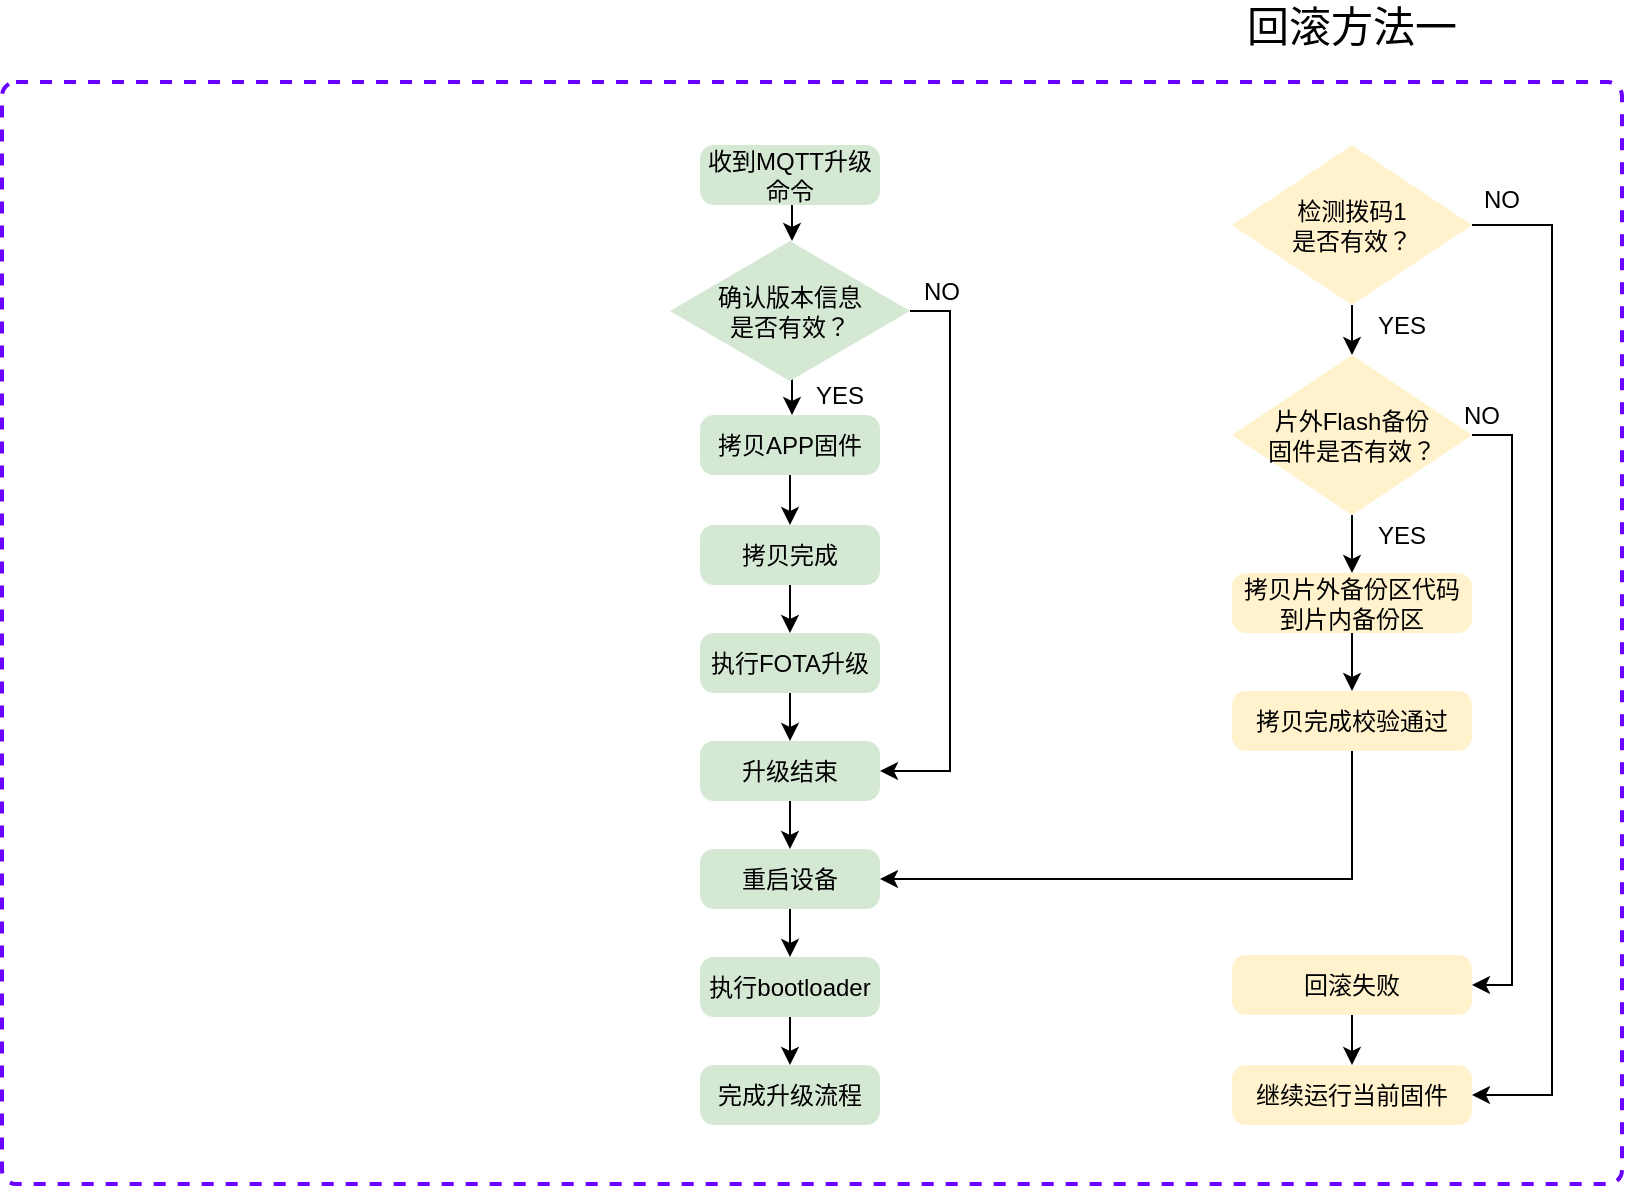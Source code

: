 <mxfile version="11.3.1" type="github" pages="1"><diagram id="hoP0Y5qrXKGFanmfK_o8" name="第 1 页"><mxGraphModel dx="1824" dy="1029" grid="1" gridSize="10" guides="1" tooltips="1" connect="1" arrows="1" fold="1" page="1" pageScale="1" pageWidth="1169" pageHeight="827" math="0" shadow="0"><root><mxCell id="0"/><mxCell id="1" parent="0"/><mxCell id="7FgaX-dax7C4xOpktvwq-28" value="" style="edgeStyle=orthogonalEdgeStyle;rounded=0;orthogonalLoop=1;jettySize=auto;html=1;entryX=0.5;entryY=0;entryDx=0;entryDy=0;" edge="1" parent="1"><mxGeometry relative="1" as="geometry"><mxPoint x="585" y="259.5" as="sourcePoint"/><mxPoint x="585" y="284.5" as="targetPoint"/></mxGeometry></mxCell><mxCell id="7FgaX-dax7C4xOpktvwq-29" value="" style="edgeStyle=orthogonalEdgeStyle;rounded=0;orthogonalLoop=1;jettySize=auto;html=1;entryX=0.5;entryY=0;entryDx=0;entryDy=0;" edge="1" parent="1"><mxGeometry relative="1" as="geometry"><mxPoint x="585" y="172.5" as="sourcePoint"/><mxPoint x="585" y="197.5" as="targetPoint"/></mxGeometry></mxCell><mxCell id="7FgaX-dax7C4xOpktvwq-64" style="edgeStyle=orthogonalEdgeStyle;rounded=0;orthogonalLoop=1;jettySize=auto;html=1;entryX=1;entryY=0.5;entryDx=0;entryDy=0;exitX=1;exitY=0.5;exitDx=0;exitDy=0;" edge="1" parent="1" source="7FgaX-dax7C4xOpktvwq-33" target="7FgaX-dax7C4xOpktvwq-61"><mxGeometry relative="1" as="geometry"><Array as="points"><mxPoint x="965" y="189.5"/><mxPoint x="965" y="624.5"/></Array></mxGeometry></mxCell><mxCell id="7FgaX-dax7C4xOpktvwq-13" value="" style="rounded=1;whiteSpace=wrap;html=1;absoluteArcSize=1;arcSize=14;strokeWidth=2;fontSize=9;dashed=1;fillColor=none;strokeColor=#6a00ff;fontColor=#ffffff;" vertex="1" parent="1"><mxGeometry x="190" y="118" width="810" height="551" as="geometry"/></mxCell><mxCell id="7FgaX-dax7C4xOpktvwq-14" value="&lt;font style=&quot;font-size: 21px&quot;&gt;回滚方法一&lt;/font&gt;" style="text;html=1;strokeColor=none;fillColor=none;align=center;verticalAlign=middle;whiteSpace=wrap;rounded=0;dashed=1;fontSize=9;" vertex="1" parent="1"><mxGeometry x="785" y="79.5" width="160" height="20" as="geometry"/></mxCell><mxCell id="7FgaX-dax7C4xOpktvwq-18" value="收到MQTT升级命令" style="rounded=1;whiteSpace=wrap;html=1;absoluteArcSize=1;arcSize=14;strokeWidth=2;fillColor=#d5e8d4;strokeColor=none;" vertex="1" parent="1"><mxGeometry x="539" y="149.5" width="90" height="30" as="geometry"/></mxCell><mxCell id="7FgaX-dax7C4xOpktvwq-27" value="" style="edgeStyle=orthogonalEdgeStyle;rounded=0;orthogonalLoop=1;jettySize=auto;html=1;entryX=0.5;entryY=0;entryDx=0;entryDy=0;" edge="1" parent="1" source="7FgaX-dax7C4xOpktvwq-19" target="7FgaX-dax7C4xOpktvwq-22"><mxGeometry relative="1" as="geometry"/></mxCell><mxCell id="7FgaX-dax7C4xOpktvwq-19" value="拷贝APP固件" style="rounded=1;whiteSpace=wrap;html=1;absoluteArcSize=1;arcSize=14;strokeWidth=2;fillColor=#d5e8d4;strokeColor=none;" vertex="1" parent="1"><mxGeometry x="539" y="284.5" width="90" height="30" as="geometry"/></mxCell><mxCell id="7FgaX-dax7C4xOpktvwq-39" style="edgeStyle=orthogonalEdgeStyle;rounded=0;orthogonalLoop=1;jettySize=auto;html=1;exitX=1;exitY=0.5;exitDx=0;exitDy=0;entryX=1;entryY=0.5;entryDx=0;entryDy=0;" edge="1" parent="1" source="7FgaX-dax7C4xOpktvwq-20" target="7FgaX-dax7C4xOpktvwq-24"><mxGeometry relative="1" as="geometry"/></mxCell><mxCell id="7FgaX-dax7C4xOpktvwq-20" value="确认版本信息&lt;br&gt;是否有效？" style="rhombus;whiteSpace=wrap;html=1;fillColor=#d5e8d4;strokeColor=none;" vertex="1" parent="1"><mxGeometry x="524" y="197.5" width="120" height="70" as="geometry"/></mxCell><mxCell id="7FgaX-dax7C4xOpktvwq-30" value="" style="edgeStyle=orthogonalEdgeStyle;rounded=0;orthogonalLoop=1;jettySize=auto;html=1;" edge="1" parent="1" source="7FgaX-dax7C4xOpktvwq-22" target="7FgaX-dax7C4xOpktvwq-23"><mxGeometry relative="1" as="geometry"/></mxCell><mxCell id="7FgaX-dax7C4xOpktvwq-22" value="拷贝完成" style="rounded=1;whiteSpace=wrap;html=1;absoluteArcSize=1;arcSize=14;strokeWidth=2;fillColor=#d5e8d4;strokeColor=none;" vertex="1" parent="1"><mxGeometry x="539" y="339.5" width="90" height="30" as="geometry"/></mxCell><mxCell id="7FgaX-dax7C4xOpktvwq-35" value="" style="edgeStyle=orthogonalEdgeStyle;rounded=0;orthogonalLoop=1;jettySize=auto;html=1;entryX=0.5;entryY=0;entryDx=0;entryDy=0;" edge="1" parent="1" source="7FgaX-dax7C4xOpktvwq-23" target="7FgaX-dax7C4xOpktvwq-24"><mxGeometry relative="1" as="geometry"><mxPoint x="584" y="503.5" as="targetPoint"/></mxGeometry></mxCell><mxCell id="7FgaX-dax7C4xOpktvwq-23" value="执行FOTA升级" style="rounded=1;whiteSpace=wrap;html=1;absoluteArcSize=1;arcSize=14;strokeWidth=2;fillColor=#d5e8d4;strokeColor=none;" vertex="1" parent="1"><mxGeometry x="539" y="393.5" width="90" height="30" as="geometry"/></mxCell><mxCell id="7FgaX-dax7C4xOpktvwq-49" value="" style="edgeStyle=orthogonalEdgeStyle;rounded=0;orthogonalLoop=1;jettySize=auto;html=1;entryX=0.5;entryY=0;entryDx=0;entryDy=0;" edge="1" parent="1" source="7FgaX-dax7C4xOpktvwq-24" target="7FgaX-dax7C4xOpktvwq-46"><mxGeometry relative="1" as="geometry"/></mxCell><mxCell id="7FgaX-dax7C4xOpktvwq-24" value="升级结束" style="rounded=1;whiteSpace=wrap;html=1;absoluteArcSize=1;arcSize=14;strokeWidth=2;fillColor=#d5e8d4;strokeColor=none;" vertex="1" parent="1"><mxGeometry x="539" y="447.5" width="90" height="30" as="geometry"/></mxCell><mxCell id="7FgaX-dax7C4xOpktvwq-43" value="" style="edgeStyle=orthogonalEdgeStyle;rounded=0;orthogonalLoop=1;jettySize=auto;html=1;" edge="1" parent="1" source="7FgaX-dax7C4xOpktvwq-33" target="7FgaX-dax7C4xOpktvwq-41"><mxGeometry relative="1" as="geometry"/></mxCell><mxCell id="7FgaX-dax7C4xOpktvwq-33" value="检测拨码1&lt;br&gt;是否有效？" style="rhombus;whiteSpace=wrap;html=1;fillColor=#fff2cc;strokeColor=none;" vertex="1" parent="1"><mxGeometry x="805" y="149.5" width="120" height="80" as="geometry"/></mxCell><object label="" id="7FgaX-dax7C4xOpktvwq-45"><mxCell style="edgeStyle=orthogonalEdgeStyle;rounded=0;orthogonalLoop=1;jettySize=auto;html=1;" edge="1" parent="1" source="7FgaX-dax7C4xOpktvwq-41" target="7FgaX-dax7C4xOpktvwq-42"><mxGeometry relative="1" as="geometry"><mxPoint x="865" y="414.5" as="targetPoint"/></mxGeometry></mxCell></object><mxCell id="7FgaX-dax7C4xOpktvwq-62" style="edgeStyle=orthogonalEdgeStyle;rounded=0;orthogonalLoop=1;jettySize=auto;html=1;entryX=1;entryY=0.5;entryDx=0;entryDy=0;exitX=1;exitY=0.5;exitDx=0;exitDy=0;" edge="1" parent="1" source="7FgaX-dax7C4xOpktvwq-41" target="7FgaX-dax7C4xOpktvwq-60"><mxGeometry relative="1" as="geometry"/></mxCell><mxCell id="7FgaX-dax7C4xOpktvwq-41" value="片外Flash备份&lt;br&gt;固件是否有效？" style="rhombus;whiteSpace=wrap;html=1;fillColor=#fff2cc;strokeColor=none;" vertex="1" parent="1"><mxGeometry x="805" y="254.5" width="120" height="80" as="geometry"/></mxCell><mxCell id="7FgaX-dax7C4xOpktvwq-56" value="" style="edgeStyle=orthogonalEdgeStyle;rounded=0;orthogonalLoop=1;jettySize=auto;html=1;entryX=0.5;entryY=0;entryDx=0;entryDy=0;" edge="1" parent="1" source="7FgaX-dax7C4xOpktvwq-42" target="7FgaX-dax7C4xOpktvwq-54"><mxGeometry relative="1" as="geometry"><mxPoint x="865.0" y="473.5" as="targetPoint"/></mxGeometry></mxCell><mxCell id="7FgaX-dax7C4xOpktvwq-42" value="拷贝片外备份区代码到片内备份区" style="rounded=1;whiteSpace=wrap;html=1;absoluteArcSize=1;arcSize=14;strokeWidth=2;fillColor=#fff2cc;strokeColor=none;" vertex="1" parent="1"><mxGeometry x="805.0" y="363.5" width="120" height="30" as="geometry"/></mxCell><mxCell id="7FgaX-dax7C4xOpktvwq-50" value="" style="edgeStyle=orthogonalEdgeStyle;rounded=0;orthogonalLoop=1;jettySize=auto;html=1;entryX=0.5;entryY=0;entryDx=0;entryDy=0;" edge="1" parent="1" source="7FgaX-dax7C4xOpktvwq-46" target="7FgaX-dax7C4xOpktvwq-47"><mxGeometry relative="1" as="geometry"/></mxCell><mxCell id="7FgaX-dax7C4xOpktvwq-46" value="重启设备" style="rounded=1;whiteSpace=wrap;html=1;absoluteArcSize=1;arcSize=14;strokeWidth=2;fillColor=#d5e8d4;strokeColor=none;" vertex="1" parent="1"><mxGeometry x="539" y="501.5" width="90" height="30" as="geometry"/></mxCell><mxCell id="7FgaX-dax7C4xOpktvwq-53" value="" style="edgeStyle=orthogonalEdgeStyle;rounded=0;orthogonalLoop=1;jettySize=auto;html=1;entryX=0.5;entryY=0;entryDx=0;entryDy=0;" edge="1" parent="1" source="7FgaX-dax7C4xOpktvwq-47" target="7FgaX-dax7C4xOpktvwq-48"><mxGeometry relative="1" as="geometry"><mxPoint x="584" y="665.5" as="targetPoint"/></mxGeometry></mxCell><mxCell id="7FgaX-dax7C4xOpktvwq-47" value="执行bootloader" style="rounded=1;whiteSpace=wrap;html=1;absoluteArcSize=1;arcSize=14;strokeWidth=2;fillColor=#d5e8d4;strokeColor=none;" vertex="1" parent="1"><mxGeometry x="539" y="555.5" width="90" height="30" as="geometry"/></mxCell><mxCell id="7FgaX-dax7C4xOpktvwq-48" value="完成升级流程" style="rounded=1;whiteSpace=wrap;html=1;absoluteArcSize=1;arcSize=14;strokeWidth=2;fillColor=#d5e8d4;strokeColor=none;" vertex="1" parent="1"><mxGeometry x="539" y="609.5" width="90" height="30" as="geometry"/></mxCell><mxCell id="7FgaX-dax7C4xOpktvwq-57" style="edgeStyle=orthogonalEdgeStyle;rounded=0;orthogonalLoop=1;jettySize=auto;html=1;exitX=0.5;exitY=1;exitDx=0;exitDy=0;entryX=1;entryY=0.5;entryDx=0;entryDy=0;" edge="1" parent="1" source="7FgaX-dax7C4xOpktvwq-54" target="7FgaX-dax7C4xOpktvwq-46"><mxGeometry relative="1" as="geometry"/></mxCell><mxCell id="7FgaX-dax7C4xOpktvwq-54" value="拷贝完成校验通过" style="rounded=1;whiteSpace=wrap;html=1;absoluteArcSize=1;arcSize=14;strokeWidth=2;fillColor=#fff2cc;strokeColor=none;" vertex="1" parent="1"><mxGeometry x="805.0" y="422.5" width="120" height="30" as="geometry"/></mxCell><mxCell id="7FgaX-dax7C4xOpktvwq-66" value="" style="edgeStyle=orthogonalEdgeStyle;rounded=0;orthogonalLoop=1;jettySize=auto;html=1;entryX=0.5;entryY=0;entryDx=0;entryDy=0;" edge="1" parent="1" source="7FgaX-dax7C4xOpktvwq-60" target="7FgaX-dax7C4xOpktvwq-61"><mxGeometry relative="1" as="geometry"><mxPoint x="865.0" y="664.5" as="targetPoint"/></mxGeometry></mxCell><mxCell id="7FgaX-dax7C4xOpktvwq-60" value="回滚失败" style="rounded=1;whiteSpace=wrap;html=1;absoluteArcSize=1;arcSize=14;strokeWidth=2;fillColor=#fff2cc;strokeColor=none;" vertex="1" parent="1"><mxGeometry x="805.0" y="554.5" width="120" height="30" as="geometry"/></mxCell><mxCell id="7FgaX-dax7C4xOpktvwq-61" value="继续运行当前固件" style="rounded=1;whiteSpace=wrap;html=1;absoluteArcSize=1;arcSize=14;strokeWidth=2;fillColor=#fff2cc;strokeColor=none;" vertex="1" parent="1"><mxGeometry x="805.0" y="609.5" width="120" height="30" as="geometry"/></mxCell><mxCell id="7FgaX-dax7C4xOpktvwq-67" value="YES" style="text;html=1;strokeColor=none;fillColor=none;align=center;verticalAlign=middle;whiteSpace=wrap;rounded=0;" vertex="1" parent="1"><mxGeometry x="870" y="334.5" width="40" height="20" as="geometry"/></mxCell><mxCell id="7FgaX-dax7C4xOpktvwq-68" value="YES" style="text;html=1;strokeColor=none;fillColor=none;align=center;verticalAlign=middle;whiteSpace=wrap;rounded=0;" vertex="1" parent="1"><mxGeometry x="870" y="229.5" width="40" height="20" as="geometry"/></mxCell><mxCell id="7FgaX-dax7C4xOpktvwq-69" value="YES" style="text;html=1;strokeColor=none;fillColor=none;align=center;verticalAlign=middle;whiteSpace=wrap;rounded=0;" vertex="1" parent="1"><mxGeometry x="589" y="264.5" width="40" height="20" as="geometry"/></mxCell><mxCell id="7FgaX-dax7C4xOpktvwq-70" value="NO" style="text;html=1;strokeColor=none;fillColor=none;align=center;verticalAlign=middle;whiteSpace=wrap;rounded=0;" vertex="1" parent="1"><mxGeometry x="920" y="167" width="40" height="20" as="geometry"/></mxCell><mxCell id="7FgaX-dax7C4xOpktvwq-71" value="NO" style="text;html=1;strokeColor=none;fillColor=none;align=center;verticalAlign=middle;whiteSpace=wrap;rounded=0;" vertex="1" parent="1"><mxGeometry x="640" y="212.5" width="40" height="20" as="geometry"/></mxCell><mxCell id="7FgaX-dax7C4xOpktvwq-72" value="NO" style="text;html=1;strokeColor=none;fillColor=none;align=center;verticalAlign=middle;whiteSpace=wrap;rounded=0;" vertex="1" parent="1"><mxGeometry x="910" y="274.5" width="40" height="20" as="geometry"/></mxCell></root></mxGraphModel></diagram></mxfile>